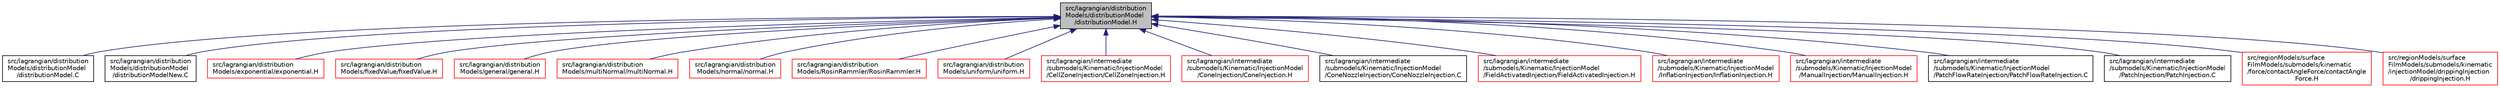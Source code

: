 digraph "src/lagrangian/distributionModels/distributionModel/distributionModel.H"
{
  bgcolor="transparent";
  edge [fontname="Helvetica",fontsize="10",labelfontname="Helvetica",labelfontsize="10"];
  node [fontname="Helvetica",fontsize="10",shape=record];
  Node1 [label="src/lagrangian/distribution\lModels/distributionModel\l/distributionModel.H",height=0.2,width=0.4,color="black", fillcolor="grey75", style="filled", fontcolor="black"];
  Node1 -> Node2 [dir="back",color="midnightblue",fontsize="10",style="solid",fontname="Helvetica"];
  Node2 [label="src/lagrangian/distribution\lModels/distributionModel\l/distributionModel.C",height=0.2,width=0.4,color="black",URL="$a06404.html"];
  Node1 -> Node3 [dir="back",color="midnightblue",fontsize="10",style="solid",fontname="Helvetica"];
  Node3 [label="src/lagrangian/distribution\lModels/distributionModel\l/distributionModelNew.C",height=0.2,width=0.4,color="black",URL="$a06406.html"];
  Node1 -> Node4 [dir="back",color="midnightblue",fontsize="10",style="solid",fontname="Helvetica"];
  Node4 [label="src/lagrangian/distribution\lModels/exponential/exponential.H",height=0.2,width=0.4,color="red",URL="$a06409.html"];
  Node1 -> Node5 [dir="back",color="midnightblue",fontsize="10",style="solid",fontname="Helvetica"];
  Node5 [label="src/lagrangian/distribution\lModels/fixedValue/fixedValue.H",height=0.2,width=0.4,color="red",URL="$a06412.html"];
  Node1 -> Node6 [dir="back",color="midnightblue",fontsize="10",style="solid",fontname="Helvetica"];
  Node6 [label="src/lagrangian/distribution\lModels/general/general.H",height=0.2,width=0.4,color="red",URL="$a06416.html"];
  Node1 -> Node7 [dir="back",color="midnightblue",fontsize="10",style="solid",fontname="Helvetica"];
  Node7 [label="src/lagrangian/distribution\lModels/multiNormal/multiNormal.H",height=0.2,width=0.4,color="red",URL="$a06420.html"];
  Node1 -> Node8 [dir="back",color="midnightblue",fontsize="10",style="solid",fontname="Helvetica"];
  Node8 [label="src/lagrangian/distribution\lModels/normal/normal.H",height=0.2,width=0.4,color="red",URL="$a06422.html"];
  Node1 -> Node9 [dir="back",color="midnightblue",fontsize="10",style="solid",fontname="Helvetica"];
  Node9 [label="src/lagrangian/distribution\lModels/RosinRammler/RosinRammler.H",height=0.2,width=0.4,color="red",URL="$a06424.html"];
  Node1 -> Node10 [dir="back",color="midnightblue",fontsize="10",style="solid",fontname="Helvetica"];
  Node10 [label="src/lagrangian/distribution\lModels/uniform/uniform.H",height=0.2,width=0.4,color="red",URL="$a06427.html"];
  Node1 -> Node11 [dir="back",color="midnightblue",fontsize="10",style="solid",fontname="Helvetica"];
  Node11 [label="src/lagrangian/intermediate\l/submodels/Kinematic/InjectionModel\l/CellZoneInjection/CellZoneInjection.H",height=0.2,width=0.4,color="red",URL="$a06668.html"];
  Node1 -> Node12 [dir="back",color="midnightblue",fontsize="10",style="solid",fontname="Helvetica"];
  Node12 [label="src/lagrangian/intermediate\l/submodels/Kinematic/InjectionModel\l/ConeInjection/ConeInjection.H",height=0.2,width=0.4,color="red",URL="$a06670.html"];
  Node1 -> Node13 [dir="back",color="midnightblue",fontsize="10",style="solid",fontname="Helvetica"];
  Node13 [label="src/lagrangian/intermediate\l/submodels/Kinematic/InjectionModel\l/ConeNozzleInjection/ConeNozzleInjection.C",height=0.2,width=0.4,color="black",URL="$a06671.html"];
  Node1 -> Node14 [dir="back",color="midnightblue",fontsize="10",style="solid",fontname="Helvetica"];
  Node14 [label="src/lagrangian/intermediate\l/submodels/Kinematic/InjectionModel\l/FieldActivatedInjection/FieldActivatedInjection.H",height=0.2,width=0.4,color="red",URL="$a06674.html"];
  Node1 -> Node15 [dir="back",color="midnightblue",fontsize="10",style="solid",fontname="Helvetica"];
  Node15 [label="src/lagrangian/intermediate\l/submodels/Kinematic/InjectionModel\l/InflationInjection/InflationInjection.H",height=0.2,width=0.4,color="red",URL="$a06676.html"];
  Node1 -> Node16 [dir="back",color="midnightblue",fontsize="10",style="solid",fontname="Helvetica"];
  Node16 [label="src/lagrangian/intermediate\l/submodels/Kinematic/InjectionModel\l/ManualInjection/ManualInjection.H",height=0.2,width=0.4,color="red",URL="$a06692.html"];
  Node1 -> Node17 [dir="back",color="midnightblue",fontsize="10",style="solid",fontname="Helvetica"];
  Node17 [label="src/lagrangian/intermediate\l/submodels/Kinematic/InjectionModel\l/PatchFlowRateInjection/PatchFlowRateInjection.C",height=0.2,width=0.4,color="black",URL="$a06695.html"];
  Node1 -> Node18 [dir="back",color="midnightblue",fontsize="10",style="solid",fontname="Helvetica"];
  Node18 [label="src/lagrangian/intermediate\l/submodels/Kinematic/InjectionModel\l/PatchInjection/PatchInjection.C",height=0.2,width=0.4,color="black",URL="$a06697.html"];
  Node1 -> Node19 [dir="back",color="midnightblue",fontsize="10",style="solid",fontname="Helvetica"];
  Node19 [label="src/regionModels/surface\lFilmModels/submodels/kinematic\l/force/contactAngleForce/contactAngle\lForce.H",height=0.2,width=0.4,color="red",URL="$a09539.html"];
  Node1 -> Node20 [dir="back",color="midnightblue",fontsize="10",style="solid",fontname="Helvetica"];
  Node20 [label="src/regionModels/surface\lFilmModels/submodels/kinematic\l/injectionModel/drippingInjection\l/drippingInjection.H",height=0.2,width=0.4,color="red",URL="$a09550.html"];
}
